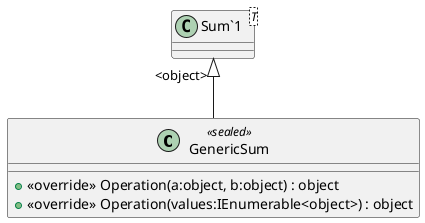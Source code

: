 @startuml
class GenericSum <<sealed>> {
    + <<override>> Operation(a:object, b:object) : object
    + <<override>> Operation(values:IEnumerable<object>) : object
}
class "Sum`1"<T> {
}
"Sum`1" "<object>" <|-- GenericSum
@enduml
